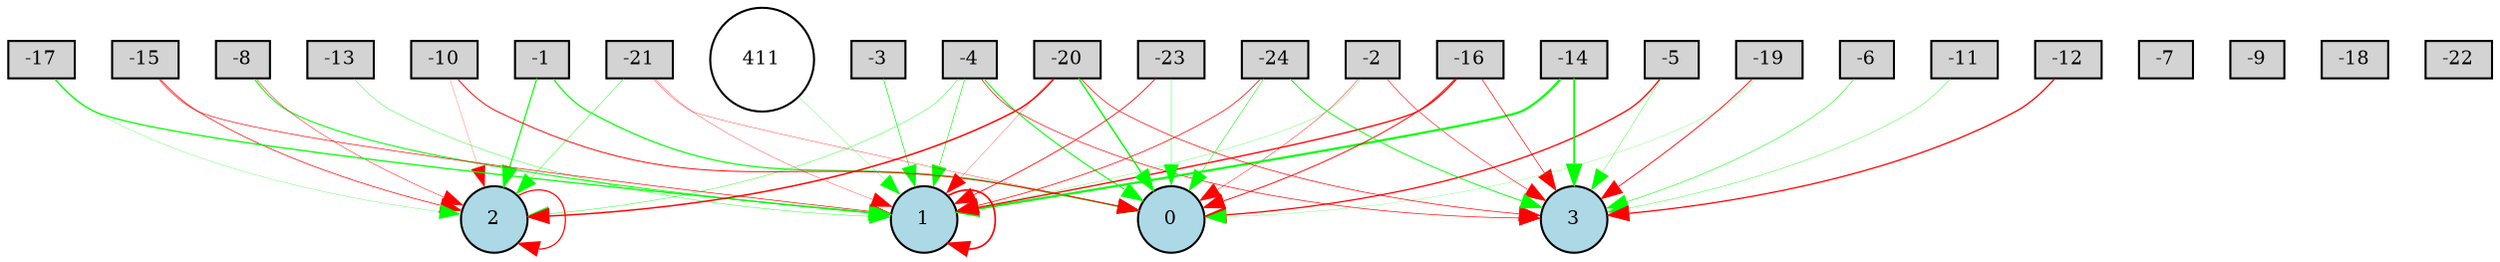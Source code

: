 digraph {
	node [fontsize=9 height=0.2 shape=circle width=0.2]
	-1 [fillcolor=lightgray shape=box style=filled]
	-2 [fillcolor=lightgray shape=box style=filled]
	-3 [fillcolor=lightgray shape=box style=filled]
	-4 [fillcolor=lightgray shape=box style=filled]
	-5 [fillcolor=lightgray shape=box style=filled]
	-6 [fillcolor=lightgray shape=box style=filled]
	-7 [fillcolor=lightgray shape=box style=filled]
	-8 [fillcolor=lightgray shape=box style=filled]
	-9 [fillcolor=lightgray shape=box style=filled]
	-10 [fillcolor=lightgray shape=box style=filled]
	-11 [fillcolor=lightgray shape=box style=filled]
	-12 [fillcolor=lightgray shape=box style=filled]
	-13 [fillcolor=lightgray shape=box style=filled]
	-14 [fillcolor=lightgray shape=box style=filled]
	-15 [fillcolor=lightgray shape=box style=filled]
	-16 [fillcolor=lightgray shape=box style=filled]
	-17 [fillcolor=lightgray shape=box style=filled]
	-18 [fillcolor=lightgray shape=box style=filled]
	-19 [fillcolor=lightgray shape=box style=filled]
	-20 [fillcolor=lightgray shape=box style=filled]
	-21 [fillcolor=lightgray shape=box style=filled]
	-22 [fillcolor=lightgray shape=box style=filled]
	-23 [fillcolor=lightgray shape=box style=filled]
	-24 [fillcolor=lightgray shape=box style=filled]
	0 [fillcolor=lightblue style=filled]
	1 [fillcolor=lightblue style=filled]
	2 [fillcolor=lightblue style=filled]
	3 [fillcolor=lightblue style=filled]
	411 [fillcolor=white style=filled]
	-20 -> 2 [color=red penwidth=0.6991684153989493 style=solid]
	-23 -> 0 [color=green penwidth=0.18805961314476005 style=solid]
	-10 -> 2 [color=red penwidth=0.11481463227162411 style=solid]
	-2 -> 0 [color=red penwidth=0.2141962311855137 style=solid]
	-19 -> 3 [color=red penwidth=0.4150330717510733 style=solid]
	-24 -> 1 [color=red penwidth=0.3577934804534604 style=solid]
	-16 -> 3 [color=red penwidth=0.308708148894171 style=solid]
	-6 -> 3 [color=green penwidth=0.26383440194683316 style=solid]
	-15 -> 2 [color=red penwidth=0.34062090823933644 style=solid]
	-4 -> 2 [color=green penwidth=0.1961993798290363 style=solid]
	-21 -> 1 [color=red penwidth=0.1605784514706134 style=solid]
	-8 -> 1 [color=green penwidth=0.4989143508791475 style=solid]
	-20 -> 3 [color=red penwidth=0.33692675747848666 style=solid]
	-1 -> 0 [color=green penwidth=0.5729104735994565 style=solid]
	-2 -> 1 [color=green penwidth=0.1383584255428017 style=solid]
	-15 -> 1 [color=red penwidth=0.3230824025483515 style=solid]
	-4 -> 3 [color=red penwidth=0.3264971320564093 style=solid]
	-21 -> 0 [color=red penwidth=0.16859921942655345 style=solid]
	-16 -> 0 [color=red penwidth=0.4420914566198172 style=solid]
	-8 -> 2 [color=red penwidth=0.2297666840350904 style=solid]
	2 -> 2 [color=red penwidth=0.5839706340505381 style=solid]
	-10 -> 0 [color=red penwidth=0.4483313211963553 style=solid]
	1 -> 1 [color=red penwidth=0.8199057538213089 style=solid]
	-5 -> 0 [color=red penwidth=0.6109549034247728 style=solid]
	-24 -> 3 [color=green penwidth=0.43926874020934537 style=solid]
	411 -> 1 [color=green penwidth=0.12827060169011334 style=solid]
	-14 -> 3 [color=green penwidth=0.7995006764489664 style=solid]
	-17 -> 2 [color=green penwidth=0.13181837430690085 style=solid]
	-20 -> 0 [color=green penwidth=0.6738375356569551 style=solid]
	-1 -> 2 [color=green penwidth=0.5563600839640828 style=solid]
	-11 -> 3 [color=green penwidth=0.18693891924124723 style=solid]
	-16 -> 1 [color=red penwidth=0.6339196580577205 style=solid]
	-3 -> 1 [color=green penwidth=0.3232101240152906 style=solid]
	-4 -> 0 [color=green penwidth=0.507044062903695 style=solid]
	-13 -> 1 [color=green penwidth=0.19696590289852905 style=solid]
	-5 -> 3 [color=green penwidth=0.17407830352933146 style=solid]
	-19 -> 0 [color=green penwidth=0.11136781674379721 style=solid]
	-20 -> 1 [color=red penwidth=0.1312222168887707 style=solid]
	-23 -> 1 [color=red penwidth=0.3984318808575825 style=solid]
	-12 -> 3 [color=red penwidth=0.6037959138627479 style=solid]
	-2 -> 3 [color=red penwidth=0.2805194642957033 style=solid]
	-21 -> 2 [color=green penwidth=0.20492275360065187 style=solid]
	-24 -> 0 [color=green penwidth=0.2585851096391051 style=solid]
	-17 -> 1 [color=green penwidth=0.6083378964157922 style=solid]
	-4 -> 1 [color=green penwidth=0.2932533004502242 style=solid]
	-14 -> 1 [color=green penwidth=1.045644597133206 style=solid]
}
